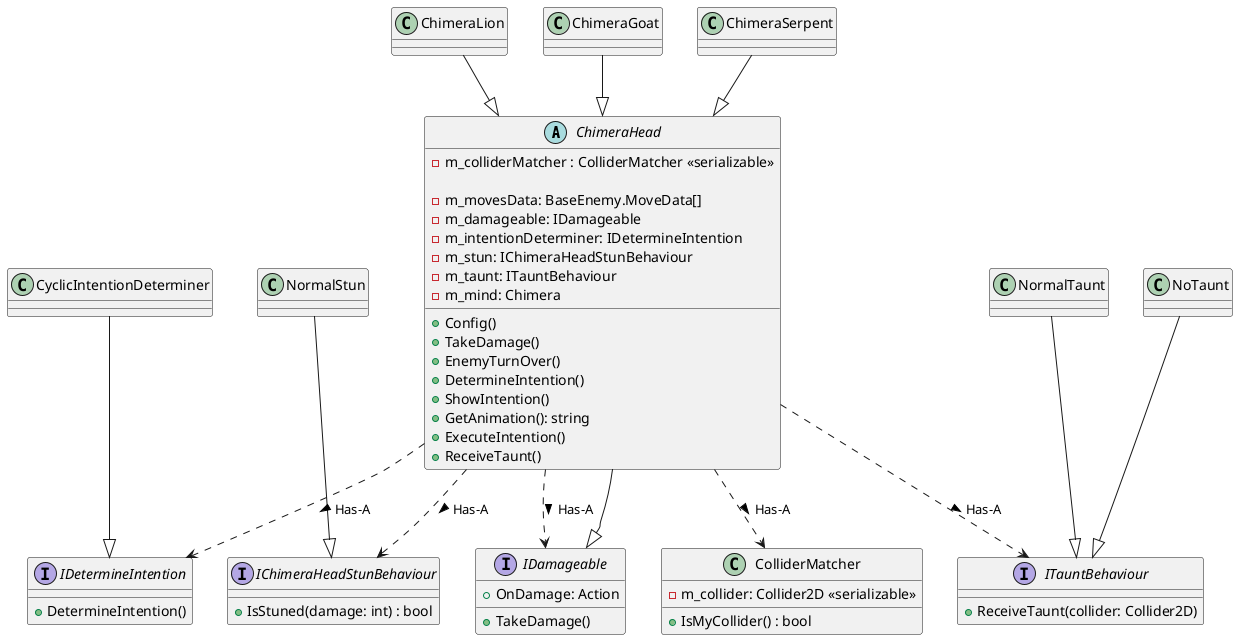 @startuml
'https://plantuml.com/class-diagram

abstract class ChimeraHead {

- m_colliderMatcher : ColliderMatcher <<serializable>>

- m_movesData: BaseEnemy.MoveData[]
- m_damageable: IDamageable
- m_intentionDeterminer: IDetermineIntention
- m_stun: IChimeraHeadStunBehaviour
- m_taunt: ITauntBehaviour
- m_mind: Chimera


+ Config()
+ TakeDamage()
+ EnemyTurnOver()
+ DetermineIntention()
+ ShowIntention()
+ GetAnimation(): string
+ ExecuteIntention() 
+ ReceiveTaunt()
}

interface IDamageable {
+ OnDamage: Action

+ TakeDamage()
}

ChimeraHead --|> IDamageable
ChimeraHead ..> IDamageable : Has-A >


interface ITauntBehaviour {
+ ReceiveTaunt(collider: Collider2D)
}

class NormalTaunt
class NoTaunt

NormalTaunt --|> ITauntBehaviour
NoTaunt --|> ITauntBehaviour

interface IDetermineIntention{
+ DetermineIntention()
}

class CyclicIntentionDeterminer
CyclicIntentionDeterminer --|> IDetermineIntention

interface IChimeraHeadStunBehaviour{
+ IsStuned(damage: int) : bool
}

class NormalStun
NormalStun --|> IChimeraHeadStunBehaviour

class ColliderMatcher{
- m_collider: Collider2D <<serializable>>

+ IsMyCollider() : bool
}


ChimeraHead ..> ITauntBehaviour : Has-A >
ChimeraHead ..> IDetermineIntention : Has-A >
ChimeraHead ..> IChimeraHeadStunBehaviour : Has-A >
ChimeraHead ..> ColliderMatcher : Has-A >

class ChimeraLion 
class ChimeraGoat 
class ChimeraSerpent 

ChimeraLion --|> ChimeraHead
ChimeraGoat --|> ChimeraHead
ChimeraSerpent --|> ChimeraHead

@enduml